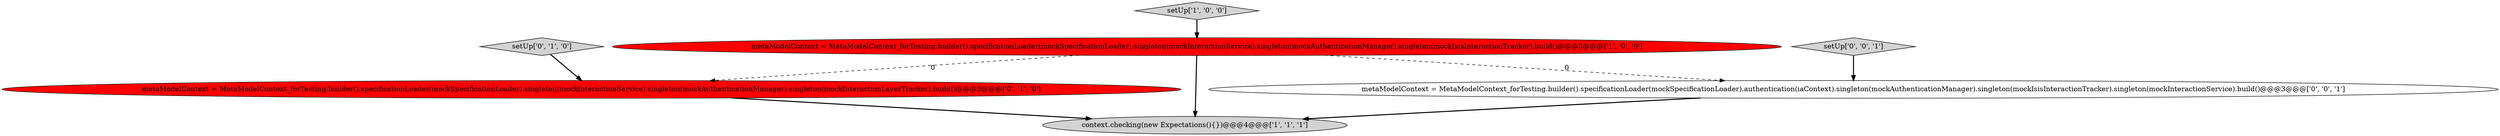digraph {
6 [style = filled, label = "metaModelContext = MetaModelContext_forTesting.builder().specificationLoader(mockSpecificationLoader).authentication(iaContext).singleton(mockAuthenticationManager).singleton(mockIsisInteractionTracker).singleton(mockInteractionService).build()@@@3@@@['0', '0', '1']", fillcolor = white, shape = ellipse image = "AAA0AAABBB3BBB"];
2 [style = filled, label = "setUp['1', '0', '0']", fillcolor = lightgray, shape = diamond image = "AAA0AAABBB1BBB"];
1 [style = filled, label = "metaModelContext = MetaModelContext_forTesting.builder().specificationLoader(mockSpecificationLoader).singleton(mockInteractionService).singleton(mockAuthenticationManager).singleton(mockIsisInteractionTracker).build()@@@3@@@['1', '0', '0']", fillcolor = red, shape = ellipse image = "AAA1AAABBB1BBB"];
3 [style = filled, label = "metaModelContext = MetaModelContext_forTesting.builder().specificationLoader(mockSpecificationLoader).singleton(mockInteractionService).singleton(mockAuthenticationManager).singleton(mockInteractionLayerTracker).build()@@@3@@@['0', '1', '0']", fillcolor = red, shape = ellipse image = "AAA1AAABBB2BBB"];
0 [style = filled, label = "context.checking(new Expectations(){})@@@4@@@['1', '1', '1']", fillcolor = lightgray, shape = ellipse image = "AAA0AAABBB1BBB"];
5 [style = filled, label = "setUp['0', '0', '1']", fillcolor = lightgray, shape = diamond image = "AAA0AAABBB3BBB"];
4 [style = filled, label = "setUp['0', '1', '0']", fillcolor = lightgray, shape = diamond image = "AAA0AAABBB2BBB"];
4->3 [style = bold, label=""];
6->0 [style = bold, label=""];
1->0 [style = bold, label=""];
1->3 [style = dashed, label="0"];
5->6 [style = bold, label=""];
1->6 [style = dashed, label="0"];
2->1 [style = bold, label=""];
3->0 [style = bold, label=""];
}
